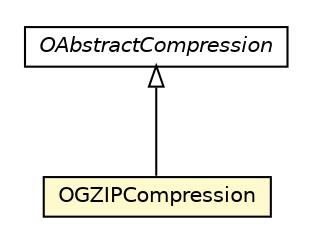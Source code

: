 #!/usr/local/bin/dot
#
# Class diagram 
# Generated by UMLGraph version R5_6-24-gf6e263 (http://www.umlgraph.org/)
#

digraph G {
	edge [fontname="Helvetica",fontsize=10,labelfontname="Helvetica",labelfontsize=10];
	node [fontname="Helvetica",fontsize=10,shape=plaintext];
	nodesep=0.25;
	ranksep=0.5;
	// com.orientechnologies.orient.core.compression.impl.OGZIPCompression
	c1822105 [label=<<table title="com.orientechnologies.orient.core.compression.impl.OGZIPCompression" border="0" cellborder="1" cellspacing="0" cellpadding="2" port="p" bgcolor="lemonChiffon" href="./OGZIPCompression.html">
		<tr><td><table border="0" cellspacing="0" cellpadding="1">
<tr><td align="center" balign="center"> OGZIPCompression </td></tr>
		</table></td></tr>
		</table>>, URL="./OGZIPCompression.html", fontname="Helvetica", fontcolor="black", fontsize=10.0];
	// com.orientechnologies.orient.core.compression.impl.OAbstractCompression
	c1822110 [label=<<table title="com.orientechnologies.orient.core.compression.impl.OAbstractCompression" border="0" cellborder="1" cellspacing="0" cellpadding="2" port="p" href="./OAbstractCompression.html">
		<tr><td><table border="0" cellspacing="0" cellpadding="1">
<tr><td align="center" balign="center"><font face="Helvetica-Oblique"> OAbstractCompression </font></td></tr>
		</table></td></tr>
		</table>>, URL="./OAbstractCompression.html", fontname="Helvetica", fontcolor="black", fontsize=10.0];
	//com.orientechnologies.orient.core.compression.impl.OGZIPCompression extends com.orientechnologies.orient.core.compression.impl.OAbstractCompression
	c1822110:p -> c1822105:p [dir=back,arrowtail=empty];
}

